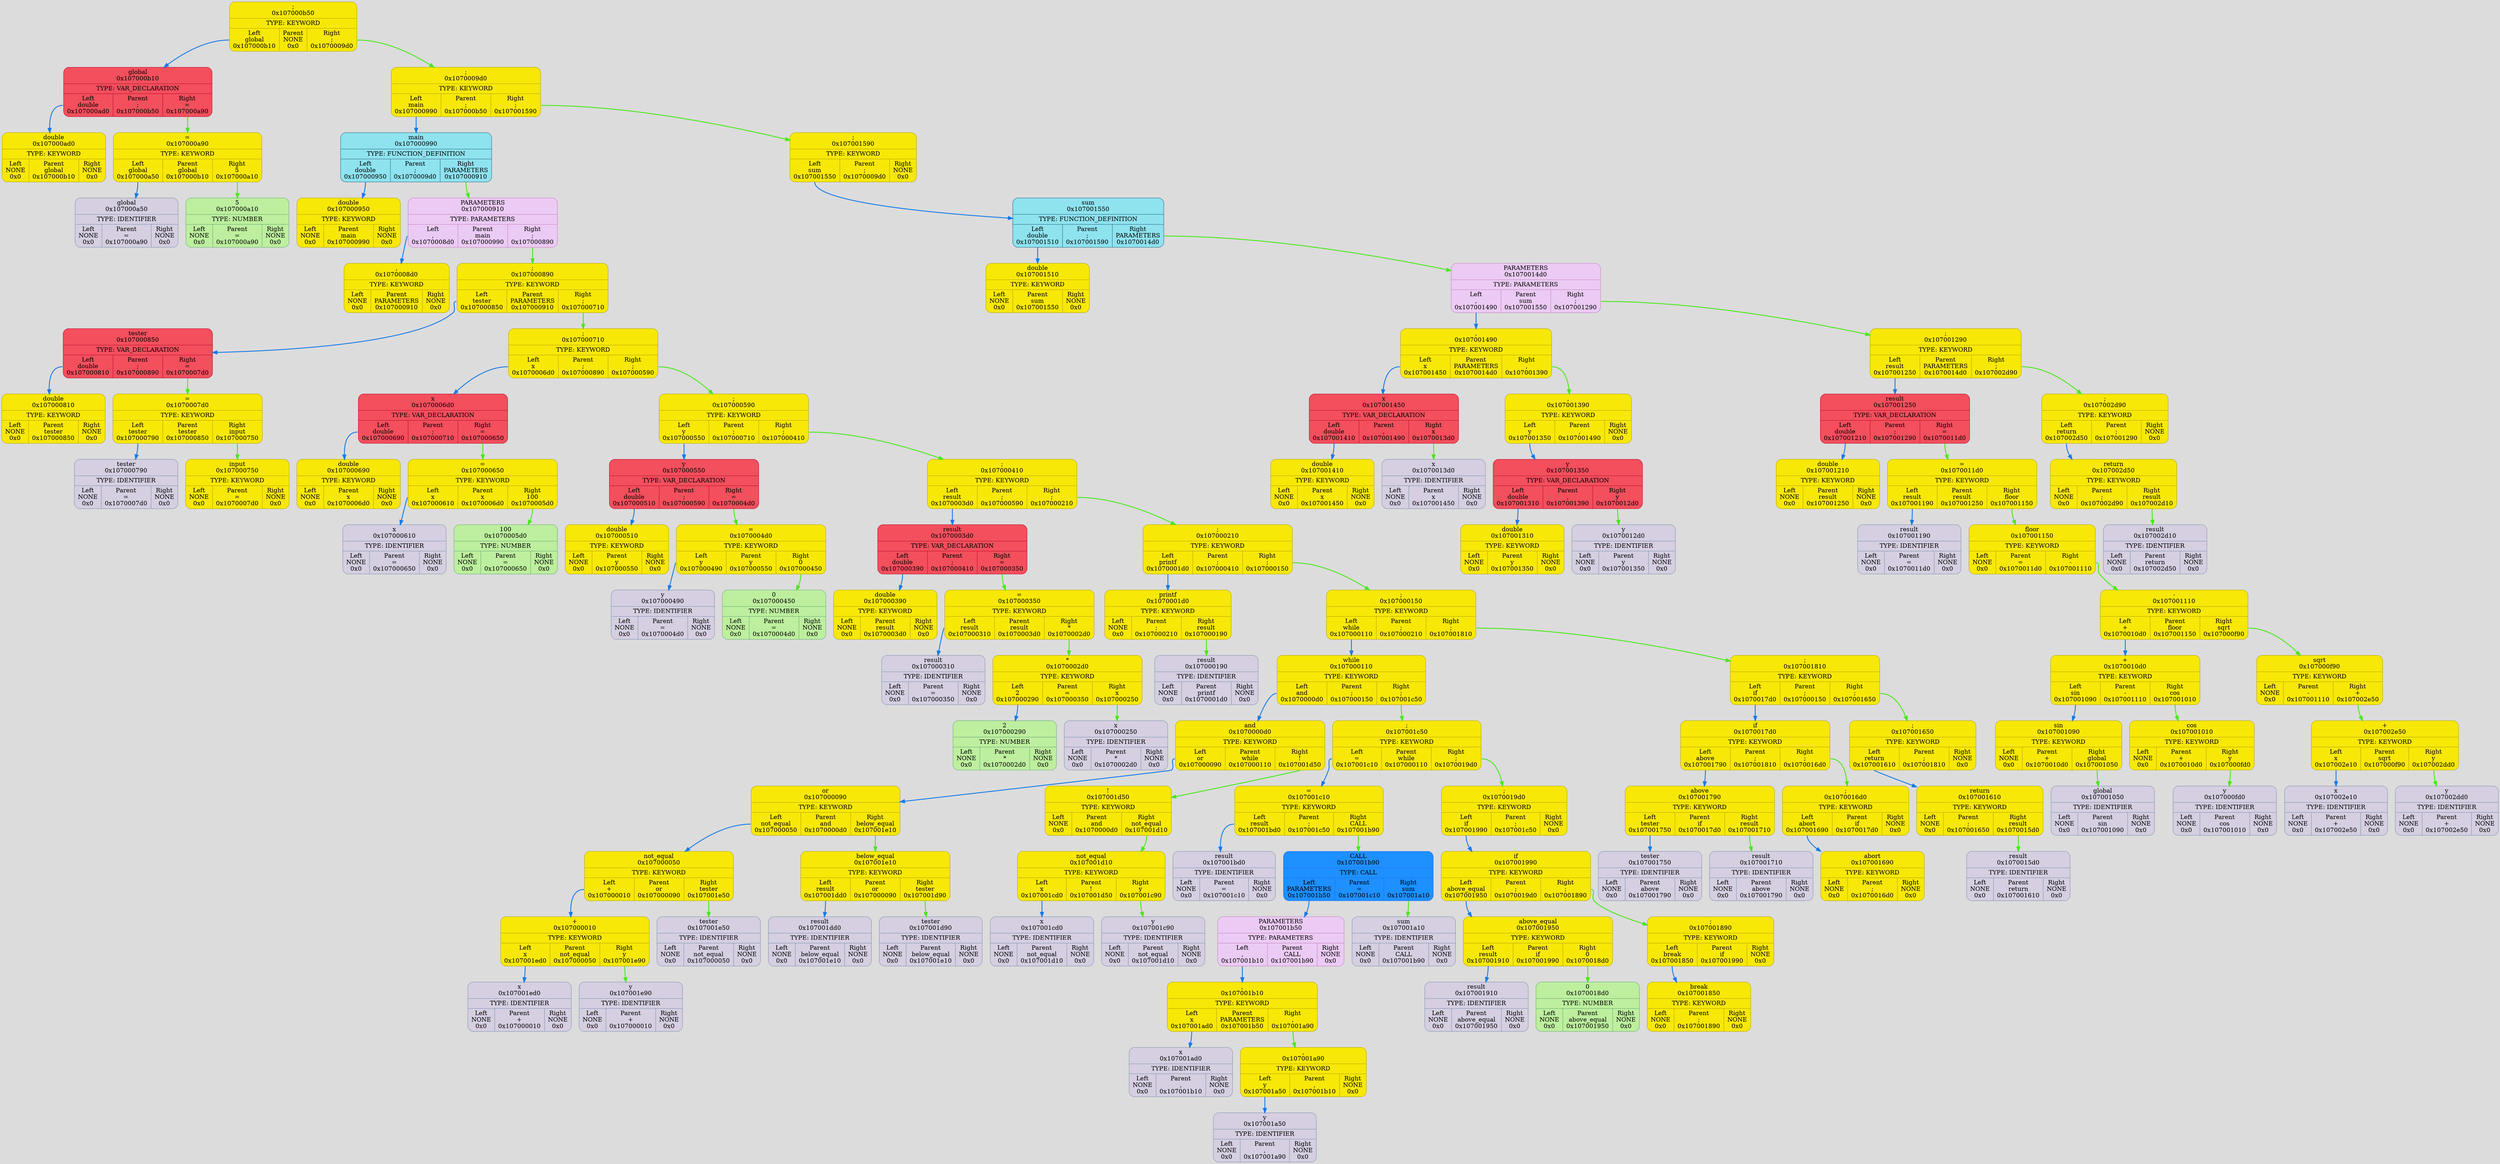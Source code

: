digraph {
	fontname = "UbuntuMono";
	bgcolor = "#DCDCDC";

	node0x107000b50 [ shape = Mrecord; style = filled; fillcolor = "#F8E807"; color = "#B6AA05"; fontcolor = "#000000"; label = " { ;\n0x107000b50 | TYPE: KEYWORD| { <left> Left\nglobal\n0x107000b10 | Parent\nNONE\n0x0 | <right> Right\n;\n0x1070009d0 } } "; ];
	node0x107000b50:<left> -> node0x107000b10 [ style = "bold"; color = "#187AE8"; label = ""; ];
	node0x107000b10 [ shape = Mrecord; style = filled; fillcolor = "#F34F5D"; color = "#BD132F"; fontcolor = "#000000"; label = " { global\n0x107000b10 | TYPE: VAR_DECLARATION| { <left> Left\ndouble\n0x107000ad0 | Parent\n;\n0x107000b50 | <right> Right\n=\n0x107000a90 } } "; ];
	node0x107000b10:<left> -> node0x107000ad0 [ style = "bold"; color = "#187AE8"; label = ""; ];
	node0x107000ad0 [ shape = Mrecord; style = filled; fillcolor = "#F8E807"; color = "#B6AA05"; fontcolor = "#000000"; label = " { double\n0x107000ad0 | TYPE: KEYWORD| { <left> Left\nNONE\n0x0 | Parent\nglobal\n0x107000b10 | <right> Right\nNONE\n0x0 } } "; ];
	node0x107000a90 [ shape = Mrecord; style = filled; fillcolor = "#F8E807"; color = "#B6AA05"; fontcolor = "#000000"; label = " { =\n0x107000a90 | TYPE: KEYWORD| { <left> Left\nglobal\n0x107000a50 | Parent\nglobal\n0x107000b10 | <right> Right\n5\n0x107000a10 } } "; ];
	node0x107000a90:<left> -> node0x107000a50 [ style = "bold"; color = "#187AE8"; label = ""; ];
	node0x107000a50 [ shape = Mrecord; style = filled; fillcolor = "#D5CFE1"; color = "#8797b2"; fontcolor = "#000000"; label = " { global\n0x107000a50 | TYPE: IDENTIFIER| { <left> Left\nNONE\n0x0 | Parent\n=\n0x107000a90 | <right> Right\nNONE\n0x0 } } "; ];
	node0x107000a10 [ shape = Mrecord; style = filled; fillcolor = "#BDEF9E"; color = "#74AF80"; fontcolor = "#000000"; label = " { 5\n0x107000a10 | TYPE: NUMBER| { <left> Left\nNONE\n0x0 | Parent\n=\n0x107000a90 | <right> Right\nNONE\n0x0 } } "; ];
	node0x107000a90:<right> -> node0x107000a10 [ style = "bold"; color = "#48E818"; label = ""; ];
	node0x107000b10:<right> -> node0x107000a90 [ style = "bold"; color = "#48E818"; label = ""; ];
	node0x1070009d0 [ shape = Mrecord; style = filled; fillcolor = "#F8E807"; color = "#B6AA05"; fontcolor = "#000000"; label = " { ;\n0x1070009d0 | TYPE: KEYWORD| { <left> Left\nmain\n0x107000990 | Parent\n;\n0x107000b50 | <right> Right\n;\n0x107001590 } } "; ];
	node0x1070009d0:<left> -> node0x107000990 [ style = "bold"; color = "#187AE8"; label = ""; ];
	node0x107000990 [ shape = Mrecord; style = filled; fillcolor = "#8EE3EF"; color = "#37718E"; fontcolor = "#000000"; label = " { main\n0x107000990 | TYPE: FUNCTION_DEFINITION| { <left> Left\ndouble\n0x107000950 | Parent\n;\n0x1070009d0 | <right> Right\nPARAMETERS\n0x107000910 } } "; ];
	node0x107000990:<left> -> node0x107000950 [ style = "bold"; color = "#187AE8"; label = ""; ];
	node0x107000950 [ shape = Mrecord; style = filled; fillcolor = "#F8E807"; color = "#B6AA05"; fontcolor = "#000000"; label = " { double\n0x107000950 | TYPE: KEYWORD| { <left> Left\nNONE\n0x0 | Parent\nmain\n0x107000990 | <right> Right\nNONE\n0x0 } } "; ];
	node0x107000910 [ shape = Mrecord; style = filled; fillcolor = "#EBCBF4"; color = "#C986C3"; fontcolor = "#000000"; label = " { PARAMETERS\n0x107000910 | TYPE: PARAMETERS| { <left> Left\n,\n0x1070008d0 | Parent\nmain\n0x107000990 | <right> Right\n;\n0x107000890 } } "; ];
	node0x107000910:<left> -> node0x1070008d0 [ style = "bold"; color = "#187AE8"; label = ""; ];
	node0x1070008d0 [ shape = Mrecord; style = filled; fillcolor = "#F8E807"; color = "#B6AA05"; fontcolor = "#000000"; label = " { ,\n0x1070008d0 | TYPE: KEYWORD| { <left> Left\nNONE\n0x0 | Parent\nPARAMETERS\n0x107000910 | <right> Right\nNONE\n0x0 } } "; ];
	node0x107000890 [ shape = Mrecord; style = filled; fillcolor = "#F8E807"; color = "#B6AA05"; fontcolor = "#000000"; label = " { ;\n0x107000890 | TYPE: KEYWORD| { <left> Left\ntester\n0x107000850 | Parent\nPARAMETERS\n0x107000910 | <right> Right\n;\n0x107000710 } } "; ];
	node0x107000890:<left> -> node0x107000850 [ style = "bold"; color = "#187AE8"; label = ""; ];
	node0x107000850 [ shape = Mrecord; style = filled; fillcolor = "#F34F5D"; color = "#BD132F"; fontcolor = "#000000"; label = " { tester\n0x107000850 | TYPE: VAR_DECLARATION| { <left> Left\ndouble\n0x107000810 | Parent\n;\n0x107000890 | <right> Right\n=\n0x1070007d0 } } "; ];
	node0x107000850:<left> -> node0x107000810 [ style = "bold"; color = "#187AE8"; label = ""; ];
	node0x107000810 [ shape = Mrecord; style = filled; fillcolor = "#F8E807"; color = "#B6AA05"; fontcolor = "#000000"; label = " { double\n0x107000810 | TYPE: KEYWORD| { <left> Left\nNONE\n0x0 | Parent\ntester\n0x107000850 | <right> Right\nNONE\n0x0 } } "; ];
	node0x1070007d0 [ shape = Mrecord; style = filled; fillcolor = "#F8E807"; color = "#B6AA05"; fontcolor = "#000000"; label = " { =\n0x1070007d0 | TYPE: KEYWORD| { <left> Left\ntester\n0x107000790 | Parent\ntester\n0x107000850 | <right> Right\ninput\n0x107000750 } } "; ];
	node0x1070007d0:<left> -> node0x107000790 [ style = "bold"; color = "#187AE8"; label = ""; ];
	node0x107000790 [ shape = Mrecord; style = filled; fillcolor = "#D5CFE1"; color = "#8797b2"; fontcolor = "#000000"; label = " { tester\n0x107000790 | TYPE: IDENTIFIER| { <left> Left\nNONE\n0x0 | Parent\n=\n0x1070007d0 | <right> Right\nNONE\n0x0 } } "; ];
	node0x107000750 [ shape = Mrecord; style = filled; fillcolor = "#F8E807"; color = "#B6AA05"; fontcolor = "#000000"; label = " { input\n0x107000750 | TYPE: KEYWORD| { <left> Left\nNONE\n0x0 | Parent\n=\n0x1070007d0 | <right> Right\nNONE\n0x0 } } "; ];
	node0x1070007d0:<right> -> node0x107000750 [ style = "bold"; color = "#48E818"; label = ""; ];
	node0x107000850:<right> -> node0x1070007d0 [ style = "bold"; color = "#48E818"; label = ""; ];
	node0x107000710 [ shape = Mrecord; style = filled; fillcolor = "#F8E807"; color = "#B6AA05"; fontcolor = "#000000"; label = " { ;\n0x107000710 | TYPE: KEYWORD| { <left> Left\nx\n0x1070006d0 | Parent\n;\n0x107000890 | <right> Right\n;\n0x107000590 } } "; ];
	node0x107000710:<left> -> node0x1070006d0 [ style = "bold"; color = "#187AE8"; label = ""; ];
	node0x1070006d0 [ shape = Mrecord; style = filled; fillcolor = "#F34F5D"; color = "#BD132F"; fontcolor = "#000000"; label = " { x\n0x1070006d0 | TYPE: VAR_DECLARATION| { <left> Left\ndouble\n0x107000690 | Parent\n;\n0x107000710 | <right> Right\n=\n0x107000650 } } "; ];
	node0x1070006d0:<left> -> node0x107000690 [ style = "bold"; color = "#187AE8"; label = ""; ];
	node0x107000690 [ shape = Mrecord; style = filled; fillcolor = "#F8E807"; color = "#B6AA05"; fontcolor = "#000000"; label = " { double\n0x107000690 | TYPE: KEYWORD| { <left> Left\nNONE\n0x0 | Parent\nx\n0x1070006d0 | <right> Right\nNONE\n0x0 } } "; ];
	node0x107000650 [ shape = Mrecord; style = filled; fillcolor = "#F8E807"; color = "#B6AA05"; fontcolor = "#000000"; label = " { =\n0x107000650 | TYPE: KEYWORD| { <left> Left\nx\n0x107000610 | Parent\nx\n0x1070006d0 | <right> Right\n100\n0x1070005d0 } } "; ];
	node0x107000650:<left> -> node0x107000610 [ style = "bold"; color = "#187AE8"; label = ""; ];
	node0x107000610 [ shape = Mrecord; style = filled; fillcolor = "#D5CFE1"; color = "#8797b2"; fontcolor = "#000000"; label = " { x\n0x107000610 | TYPE: IDENTIFIER| { <left> Left\nNONE\n0x0 | Parent\n=\n0x107000650 | <right> Right\nNONE\n0x0 } } "; ];
	node0x1070005d0 [ shape = Mrecord; style = filled; fillcolor = "#BDEF9E"; color = "#74AF80"; fontcolor = "#000000"; label = " { 100\n0x1070005d0 | TYPE: NUMBER| { <left> Left\nNONE\n0x0 | Parent\n=\n0x107000650 | <right> Right\nNONE\n0x0 } } "; ];
	node0x107000650:<right> -> node0x1070005d0 [ style = "bold"; color = "#48E818"; label = ""; ];
	node0x1070006d0:<right> -> node0x107000650 [ style = "bold"; color = "#48E818"; label = ""; ];
	node0x107000590 [ shape = Mrecord; style = filled; fillcolor = "#F8E807"; color = "#B6AA05"; fontcolor = "#000000"; label = " { ;\n0x107000590 | TYPE: KEYWORD| { <left> Left\ny\n0x107000550 | Parent\n;\n0x107000710 | <right> Right\n;\n0x107000410 } } "; ];
	node0x107000590:<left> -> node0x107000550 [ style = "bold"; color = "#187AE8"; label = ""; ];
	node0x107000550 [ shape = Mrecord; style = filled; fillcolor = "#F34F5D"; color = "#BD132F"; fontcolor = "#000000"; label = " { y\n0x107000550 | TYPE: VAR_DECLARATION| { <left> Left\ndouble\n0x107000510 | Parent\n;\n0x107000590 | <right> Right\n=\n0x1070004d0 } } "; ];
	node0x107000550:<left> -> node0x107000510 [ style = "bold"; color = "#187AE8"; label = ""; ];
	node0x107000510 [ shape = Mrecord; style = filled; fillcolor = "#F8E807"; color = "#B6AA05"; fontcolor = "#000000"; label = " { double\n0x107000510 | TYPE: KEYWORD| { <left> Left\nNONE\n0x0 | Parent\ny\n0x107000550 | <right> Right\nNONE\n0x0 } } "; ];
	node0x1070004d0 [ shape = Mrecord; style = filled; fillcolor = "#F8E807"; color = "#B6AA05"; fontcolor = "#000000"; label = " { =\n0x1070004d0 | TYPE: KEYWORD| { <left> Left\ny\n0x107000490 | Parent\ny\n0x107000550 | <right> Right\n0\n0x107000450 } } "; ];
	node0x1070004d0:<left> -> node0x107000490 [ style = "bold"; color = "#187AE8"; label = ""; ];
	node0x107000490 [ shape = Mrecord; style = filled; fillcolor = "#D5CFE1"; color = "#8797b2"; fontcolor = "#000000"; label = " { y\n0x107000490 | TYPE: IDENTIFIER| { <left> Left\nNONE\n0x0 | Parent\n=\n0x1070004d0 | <right> Right\nNONE\n0x0 } } "; ];
	node0x107000450 [ shape = Mrecord; style = filled; fillcolor = "#BDEF9E"; color = "#74AF80"; fontcolor = "#000000"; label = " { 0\n0x107000450 | TYPE: NUMBER| { <left> Left\nNONE\n0x0 | Parent\n=\n0x1070004d0 | <right> Right\nNONE\n0x0 } } "; ];
	node0x1070004d0:<right> -> node0x107000450 [ style = "bold"; color = "#48E818"; label = ""; ];
	node0x107000550:<right> -> node0x1070004d0 [ style = "bold"; color = "#48E818"; label = ""; ];
	node0x107000410 [ shape = Mrecord; style = filled; fillcolor = "#F8E807"; color = "#B6AA05"; fontcolor = "#000000"; label = " { ;\n0x107000410 | TYPE: KEYWORD| { <left> Left\nresult\n0x1070003d0 | Parent\n;\n0x107000590 | <right> Right\n;\n0x107000210 } } "; ];
	node0x107000410:<left> -> node0x1070003d0 [ style = "bold"; color = "#187AE8"; label = ""; ];
	node0x1070003d0 [ shape = Mrecord; style = filled; fillcolor = "#F34F5D"; color = "#BD132F"; fontcolor = "#000000"; label = " { result\n0x1070003d0 | TYPE: VAR_DECLARATION| { <left> Left\ndouble\n0x107000390 | Parent\n;\n0x107000410 | <right> Right\n=\n0x107000350 } } "; ];
	node0x1070003d0:<left> -> node0x107000390 [ style = "bold"; color = "#187AE8"; label = ""; ];
	node0x107000390 [ shape = Mrecord; style = filled; fillcolor = "#F8E807"; color = "#B6AA05"; fontcolor = "#000000"; label = " { double\n0x107000390 | TYPE: KEYWORD| { <left> Left\nNONE\n0x0 | Parent\nresult\n0x1070003d0 | <right> Right\nNONE\n0x0 } } "; ];
	node0x107000350 [ shape = Mrecord; style = filled; fillcolor = "#F8E807"; color = "#B6AA05"; fontcolor = "#000000"; label = " { =\n0x107000350 | TYPE: KEYWORD| { <left> Left\nresult\n0x107000310 | Parent\nresult\n0x1070003d0 | <right> Right\n*\n0x1070002d0 } } "; ];
	node0x107000350:<left> -> node0x107000310 [ style = "bold"; color = "#187AE8"; label = ""; ];
	node0x107000310 [ shape = Mrecord; style = filled; fillcolor = "#D5CFE1"; color = "#8797b2"; fontcolor = "#000000"; label = " { result\n0x107000310 | TYPE: IDENTIFIER| { <left> Left\nNONE\n0x0 | Parent\n=\n0x107000350 | <right> Right\nNONE\n0x0 } } "; ];
	node0x1070002d0 [ shape = Mrecord; style = filled; fillcolor = "#F8E807"; color = "#B6AA05"; fontcolor = "#000000"; label = " { *\n0x1070002d0 | TYPE: KEYWORD| { <left> Left\n2\n0x107000290 | Parent\n=\n0x107000350 | <right> Right\nx\n0x107000250 } } "; ];
	node0x1070002d0:<left> -> node0x107000290 [ style = "bold"; color = "#187AE8"; label = ""; ];
	node0x107000290 [ shape = Mrecord; style = filled; fillcolor = "#BDEF9E"; color = "#74AF80"; fontcolor = "#000000"; label = " { 2\n0x107000290 | TYPE: NUMBER| { <left> Left\nNONE\n0x0 | Parent\n*\n0x1070002d0 | <right> Right\nNONE\n0x0 } } "; ];
	node0x107000250 [ shape = Mrecord; style = filled; fillcolor = "#D5CFE1"; color = "#8797b2"; fontcolor = "#000000"; label = " { x\n0x107000250 | TYPE: IDENTIFIER| { <left> Left\nNONE\n0x0 | Parent\n*\n0x1070002d0 | <right> Right\nNONE\n0x0 } } "; ];
	node0x1070002d0:<right> -> node0x107000250 [ style = "bold"; color = "#48E818"; label = ""; ];
	node0x107000350:<right> -> node0x1070002d0 [ style = "bold"; color = "#48E818"; label = ""; ];
	node0x1070003d0:<right> -> node0x107000350 [ style = "bold"; color = "#48E818"; label = ""; ];
	node0x107000210 [ shape = Mrecord; style = filled; fillcolor = "#F8E807"; color = "#B6AA05"; fontcolor = "#000000"; label = " { ;\n0x107000210 | TYPE: KEYWORD| { <left> Left\nprintf\n0x1070001d0 | Parent\n;\n0x107000410 | <right> Right\n;\n0x107000150 } } "; ];
	node0x107000210:<left> -> node0x1070001d0 [ style = "bold"; color = "#187AE8"; label = ""; ];
	node0x1070001d0 [ shape = Mrecord; style = filled; fillcolor = "#F8E807"; color = "#B6AA05"; fontcolor = "#000000"; label = " { printf\n0x1070001d0 | TYPE: KEYWORD| { <left> Left\nNONE\n0x0 | Parent\n;\n0x107000210 | <right> Right\nresult\n0x107000190 } } "; ];
	node0x107000190 [ shape = Mrecord; style = filled; fillcolor = "#D5CFE1"; color = "#8797b2"; fontcolor = "#000000"; label = " { result\n0x107000190 | TYPE: IDENTIFIER| { <left> Left\nNONE\n0x0 | Parent\nprintf\n0x1070001d0 | <right> Right\nNONE\n0x0 } } "; ];
	node0x1070001d0:<right> -> node0x107000190 [ style = "bold"; color = "#48E818"; label = ""; ];
	node0x107000150 [ shape = Mrecord; style = filled; fillcolor = "#F8E807"; color = "#B6AA05"; fontcolor = "#000000"; label = " { ;\n0x107000150 | TYPE: KEYWORD| { <left> Left\nwhile\n0x107000110 | Parent\n;\n0x107000210 | <right> Right\n;\n0x107001810 } } "; ];
	node0x107000150:<left> -> node0x107000110 [ style = "bold"; color = "#187AE8"; label = ""; ];
	node0x107000110 [ shape = Mrecord; style = filled; fillcolor = "#F8E807"; color = "#B6AA05"; fontcolor = "#000000"; label = " { while\n0x107000110 | TYPE: KEYWORD| { <left> Left\nand\n0x1070000d0 | Parent\n;\n0x107000150 | <right> Right\n;\n0x107001c50 } } "; ];
	node0x107000110:<left> -> node0x1070000d0 [ style = "bold"; color = "#187AE8"; label = ""; ];
	node0x1070000d0 [ shape = Mrecord; style = filled; fillcolor = "#F8E807"; color = "#B6AA05"; fontcolor = "#000000"; label = " { and\n0x1070000d0 | TYPE: KEYWORD| { <left> Left\nor\n0x107000090 | Parent\nwhile\n0x107000110 | <right> Right\n!\n0x107001d50 } } "; ];
	node0x1070000d0:<left> -> node0x107000090 [ style = "bold"; color = "#187AE8"; label = ""; ];
	node0x107000090 [ shape = Mrecord; style = filled; fillcolor = "#F8E807"; color = "#B6AA05"; fontcolor = "#000000"; label = " { or\n0x107000090 | TYPE: KEYWORD| { <left> Left\nnot_equal\n0x107000050 | Parent\nand\n0x1070000d0 | <right> Right\nbelow_equal\n0x107001e10 } } "; ];
	node0x107000090:<left> -> node0x107000050 [ style = "bold"; color = "#187AE8"; label = ""; ];
	node0x107000050 [ shape = Mrecord; style = filled; fillcolor = "#F8E807"; color = "#B6AA05"; fontcolor = "#000000"; label = " { not_equal\n0x107000050 | TYPE: KEYWORD| { <left> Left\n+\n0x107000010 | Parent\nor\n0x107000090 | <right> Right\ntester\n0x107001e50 } } "; ];
	node0x107000050:<left> -> node0x107000010 [ style = "bold"; color = "#187AE8"; label = ""; ];
	node0x107000010 [ shape = Mrecord; style = filled; fillcolor = "#F8E807"; color = "#B6AA05"; fontcolor = "#000000"; label = " { +\n0x107000010 | TYPE: KEYWORD| { <left> Left\nx\n0x107001ed0 | Parent\nnot_equal\n0x107000050 | <right> Right\ny\n0x107001e90 } } "; ];
	node0x107000010:<left> -> node0x107001ed0 [ style = "bold"; color = "#187AE8"; label = ""; ];
	node0x107001ed0 [ shape = Mrecord; style = filled; fillcolor = "#D5CFE1"; color = "#8797b2"; fontcolor = "#000000"; label = " { x\n0x107001ed0 | TYPE: IDENTIFIER| { <left> Left\nNONE\n0x0 | Parent\n+\n0x107000010 | <right> Right\nNONE\n0x0 } } "; ];
	node0x107001e90 [ shape = Mrecord; style = filled; fillcolor = "#D5CFE1"; color = "#8797b2"; fontcolor = "#000000"; label = " { y\n0x107001e90 | TYPE: IDENTIFIER| { <left> Left\nNONE\n0x0 | Parent\n+\n0x107000010 | <right> Right\nNONE\n0x0 } } "; ];
	node0x107000010:<right> -> node0x107001e90 [ style = "bold"; color = "#48E818"; label = ""; ];
	node0x107001e50 [ shape = Mrecord; style = filled; fillcolor = "#D5CFE1"; color = "#8797b2"; fontcolor = "#000000"; label = " { tester\n0x107001e50 | TYPE: IDENTIFIER| { <left> Left\nNONE\n0x0 | Parent\nnot_equal\n0x107000050 | <right> Right\nNONE\n0x0 } } "; ];
	node0x107000050:<right> -> node0x107001e50 [ style = "bold"; color = "#48E818"; label = ""; ];
	node0x107001e10 [ shape = Mrecord; style = filled; fillcolor = "#F8E807"; color = "#B6AA05"; fontcolor = "#000000"; label = " { below_equal\n0x107001e10 | TYPE: KEYWORD| { <left> Left\nresult\n0x107001dd0 | Parent\nor\n0x107000090 | <right> Right\ntester\n0x107001d90 } } "; ];
	node0x107001e10:<left> -> node0x107001dd0 [ style = "bold"; color = "#187AE8"; label = ""; ];
	node0x107001dd0 [ shape = Mrecord; style = filled; fillcolor = "#D5CFE1"; color = "#8797b2"; fontcolor = "#000000"; label = " { result\n0x107001dd0 | TYPE: IDENTIFIER| { <left> Left\nNONE\n0x0 | Parent\nbelow_equal\n0x107001e10 | <right> Right\nNONE\n0x0 } } "; ];
	node0x107001d90 [ shape = Mrecord; style = filled; fillcolor = "#D5CFE1"; color = "#8797b2"; fontcolor = "#000000"; label = " { tester\n0x107001d90 | TYPE: IDENTIFIER| { <left> Left\nNONE\n0x0 | Parent\nbelow_equal\n0x107001e10 | <right> Right\nNONE\n0x0 } } "; ];
	node0x107001e10:<right> -> node0x107001d90 [ style = "bold"; color = "#48E818"; label = ""; ];
	node0x107000090:<right> -> node0x107001e10 [ style = "bold"; color = "#48E818"; label = ""; ];
	node0x107001d50 [ shape = Mrecord; style = filled; fillcolor = "#F8E807"; color = "#B6AA05"; fontcolor = "#000000"; label = " { !\n0x107001d50 | TYPE: KEYWORD| { <left> Left\nNONE\n0x0 | Parent\nand\n0x1070000d0 | <right> Right\nnot_equal\n0x107001d10 } } "; ];
	node0x107001d10 [ shape = Mrecord; style = filled; fillcolor = "#F8E807"; color = "#B6AA05"; fontcolor = "#000000"; label = " { not_equal\n0x107001d10 | TYPE: KEYWORD| { <left> Left\nx\n0x107001cd0 | Parent\n!\n0x107001d50 | <right> Right\ny\n0x107001c90 } } "; ];
	node0x107001d10:<left> -> node0x107001cd0 [ style = "bold"; color = "#187AE8"; label = ""; ];
	node0x107001cd0 [ shape = Mrecord; style = filled; fillcolor = "#D5CFE1"; color = "#8797b2"; fontcolor = "#000000"; label = " { x\n0x107001cd0 | TYPE: IDENTIFIER| { <left> Left\nNONE\n0x0 | Parent\nnot_equal\n0x107001d10 | <right> Right\nNONE\n0x0 } } "; ];
	node0x107001c90 [ shape = Mrecord; style = filled; fillcolor = "#D5CFE1"; color = "#8797b2"; fontcolor = "#000000"; label = " { y\n0x107001c90 | TYPE: IDENTIFIER| { <left> Left\nNONE\n0x0 | Parent\nnot_equal\n0x107001d10 | <right> Right\nNONE\n0x0 } } "; ];
	node0x107001d10:<right> -> node0x107001c90 [ style = "bold"; color = "#48E818"; label = ""; ];
	node0x107001d50:<right> -> node0x107001d10 [ style = "bold"; color = "#48E818"; label = ""; ];
	node0x1070000d0:<right> -> node0x107001d50 [ style = "bold"; color = "#48E818"; label = ""; ];
	node0x107001c50 [ shape = Mrecord; style = filled; fillcolor = "#F8E807"; color = "#B6AA05"; fontcolor = "#000000"; label = " { ;\n0x107001c50 | TYPE: KEYWORD| { <left> Left\n=\n0x107001c10 | Parent\nwhile\n0x107000110 | <right> Right\n;\n0x1070019d0 } } "; ];
	node0x107001c50:<left> -> node0x107001c10 [ style = "bold"; color = "#187AE8"; label = ""; ];
	node0x107001c10 [ shape = Mrecord; style = filled; fillcolor = "#F8E807"; color = "#B6AA05"; fontcolor = "#000000"; label = " { =\n0x107001c10 | TYPE: KEYWORD| { <left> Left\nresult\n0x107001bd0 | Parent\n;\n0x107001c50 | <right> Right\nCALL\n0x107001b90 } } "; ];
	node0x107001c10:<left> -> node0x107001bd0 [ style = "bold"; color = "#187AE8"; label = ""; ];
	node0x107001bd0 [ shape = Mrecord; style = filled; fillcolor = "#D5CFE1"; color = "#8797b2"; fontcolor = "#000000"; label = " { result\n0x107001bd0 | TYPE: IDENTIFIER| { <left> Left\nNONE\n0x0 | Parent\n=\n0x107001c10 | <right> Right\nNONE\n0x0 } } "; ];
	node0x107001b90 [ shape = Mrecord; style = filled; fillcolor = "#1E90FF"; color = "#1F75FE"; fontcolor = "#000000"; label = " { CALL\n0x107001b90 | TYPE: CALL| { <left> Left\nPARAMETERS\n0x107001b50 | Parent\n=\n0x107001c10 | <right> Right\nsum\n0x107001a10 } } "; ];
	node0x107001b90:<left> -> node0x107001b50 [ style = "bold"; color = "#187AE8"; label = ""; ];
	node0x107001b50 [ shape = Mrecord; style = filled; fillcolor = "#EBCBF4"; color = "#C986C3"; fontcolor = "#000000"; label = " { PARAMETERS\n0x107001b50 | TYPE: PARAMETERS| { <left> Left\n,\n0x107001b10 | Parent\nCALL\n0x107001b90 | <right> Right\nNONE\n0x0 } } "; ];
	node0x107001b50:<left> -> node0x107001b10 [ style = "bold"; color = "#187AE8"; label = ""; ];
	node0x107001b10 [ shape = Mrecord; style = filled; fillcolor = "#F8E807"; color = "#B6AA05"; fontcolor = "#000000"; label = " { ,\n0x107001b10 | TYPE: KEYWORD| { <left> Left\nx\n0x107001ad0 | Parent\nPARAMETERS\n0x107001b50 | <right> Right\n,\n0x107001a90 } } "; ];
	node0x107001b10:<left> -> node0x107001ad0 [ style = "bold"; color = "#187AE8"; label = ""; ];
	node0x107001ad0 [ shape = Mrecord; style = filled; fillcolor = "#D5CFE1"; color = "#8797b2"; fontcolor = "#000000"; label = " { x\n0x107001ad0 | TYPE: IDENTIFIER| { <left> Left\nNONE\n0x0 | Parent\n,\n0x107001b10 | <right> Right\nNONE\n0x0 } } "; ];
	node0x107001a90 [ shape = Mrecord; style = filled; fillcolor = "#F8E807"; color = "#B6AA05"; fontcolor = "#000000"; label = " { ,\n0x107001a90 | TYPE: KEYWORD| { <left> Left\ny\n0x107001a50 | Parent\n,\n0x107001b10 | <right> Right\nNONE\n0x0 } } "; ];
	node0x107001a90:<left> -> node0x107001a50 [ style = "bold"; color = "#187AE8"; label = ""; ];
	node0x107001a50 [ shape = Mrecord; style = filled; fillcolor = "#D5CFE1"; color = "#8797b2"; fontcolor = "#000000"; label = " { y\n0x107001a50 | TYPE: IDENTIFIER| { <left> Left\nNONE\n0x0 | Parent\n,\n0x107001a90 | <right> Right\nNONE\n0x0 } } "; ];
	node0x107001b10:<right> -> node0x107001a90 [ style = "bold"; color = "#48E818"; label = ""; ];
	node0x107001a10 [ shape = Mrecord; style = filled; fillcolor = "#D5CFE1"; color = "#8797b2"; fontcolor = "#000000"; label = " { sum\n0x107001a10 | TYPE: IDENTIFIER| { <left> Left\nNONE\n0x0 | Parent\nCALL\n0x107001b90 | <right> Right\nNONE\n0x0 } } "; ];
	node0x107001b90:<right> -> node0x107001a10 [ style = "bold"; color = "#48E818"; label = ""; ];
	node0x107001c10:<right> -> node0x107001b90 [ style = "bold"; color = "#48E818"; label = ""; ];
	node0x1070019d0 [ shape = Mrecord; style = filled; fillcolor = "#F8E807"; color = "#B6AA05"; fontcolor = "#000000"; label = " { ;\n0x1070019d0 | TYPE: KEYWORD| { <left> Left\nif\n0x107001990 | Parent\n;\n0x107001c50 | <right> Right\nNONE\n0x0 } } "; ];
	node0x1070019d0:<left> -> node0x107001990 [ style = "bold"; color = "#187AE8"; label = ""; ];
	node0x107001990 [ shape = Mrecord; style = filled; fillcolor = "#F8E807"; color = "#B6AA05"; fontcolor = "#000000"; label = " { if\n0x107001990 | TYPE: KEYWORD| { <left> Left\nabove_equal\n0x107001950 | Parent\n;\n0x1070019d0 | <right> Right\n;\n0x107001890 } } "; ];
	node0x107001990:<left> -> node0x107001950 [ style = "bold"; color = "#187AE8"; label = ""; ];
	node0x107001950 [ shape = Mrecord; style = filled; fillcolor = "#F8E807"; color = "#B6AA05"; fontcolor = "#000000"; label = " { above_equal\n0x107001950 | TYPE: KEYWORD| { <left> Left\nresult\n0x107001910 | Parent\nif\n0x107001990 | <right> Right\n0\n0x1070018d0 } } "; ];
	node0x107001950:<left> -> node0x107001910 [ style = "bold"; color = "#187AE8"; label = ""; ];
	node0x107001910 [ shape = Mrecord; style = filled; fillcolor = "#D5CFE1"; color = "#8797b2"; fontcolor = "#000000"; label = " { result\n0x107001910 | TYPE: IDENTIFIER| { <left> Left\nNONE\n0x0 | Parent\nabove_equal\n0x107001950 | <right> Right\nNONE\n0x0 } } "; ];
	node0x1070018d0 [ shape = Mrecord; style = filled; fillcolor = "#BDEF9E"; color = "#74AF80"; fontcolor = "#000000"; label = " { 0\n0x1070018d0 | TYPE: NUMBER| { <left> Left\nNONE\n0x0 | Parent\nabove_equal\n0x107001950 | <right> Right\nNONE\n0x0 } } "; ];
	node0x107001950:<right> -> node0x1070018d0 [ style = "bold"; color = "#48E818"; label = ""; ];
	node0x107001890 [ shape = Mrecord; style = filled; fillcolor = "#F8E807"; color = "#B6AA05"; fontcolor = "#000000"; label = " { ;\n0x107001890 | TYPE: KEYWORD| { <left> Left\nbreak\n0x107001850 | Parent\nif\n0x107001990 | <right> Right\nNONE\n0x0 } } "; ];
	node0x107001890:<left> -> node0x107001850 [ style = "bold"; color = "#187AE8"; label = ""; ];
	node0x107001850 [ shape = Mrecord; style = filled; fillcolor = "#F8E807"; color = "#B6AA05"; fontcolor = "#000000"; label = " { break\n0x107001850 | TYPE: KEYWORD| { <left> Left\nNONE\n0x0 | Parent\n;\n0x107001890 | <right> Right\nNONE\n0x0 } } "; ];
	node0x107001990:<right> -> node0x107001890 [ style = "bold"; color = "#48E818"; label = ""; ];
	node0x107001c50:<right> -> node0x1070019d0 [ style = "bold"; color = "#48E818"; label = ""; ];
	node0x107000110:<right> -> node0x107001c50 [ style = "bold"; color = "#48E818"; label = ""; ];
	node0x107001810 [ shape = Mrecord; style = filled; fillcolor = "#F8E807"; color = "#B6AA05"; fontcolor = "#000000"; label = " { ;\n0x107001810 | TYPE: KEYWORD| { <left> Left\nif\n0x1070017d0 | Parent\n;\n0x107000150 | <right> Right\n;\n0x107001650 } } "; ];
	node0x107001810:<left> -> node0x1070017d0 [ style = "bold"; color = "#187AE8"; label = ""; ];
	node0x1070017d0 [ shape = Mrecord; style = filled; fillcolor = "#F8E807"; color = "#B6AA05"; fontcolor = "#000000"; label = " { if\n0x1070017d0 | TYPE: KEYWORD| { <left> Left\nabove\n0x107001790 | Parent\n;\n0x107001810 | <right> Right\n;\n0x1070016d0 } } "; ];
	node0x1070017d0:<left> -> node0x107001790 [ style = "bold"; color = "#187AE8"; label = ""; ];
	node0x107001790 [ shape = Mrecord; style = filled; fillcolor = "#F8E807"; color = "#B6AA05"; fontcolor = "#000000"; label = " { above\n0x107001790 | TYPE: KEYWORD| { <left> Left\ntester\n0x107001750 | Parent\nif\n0x1070017d0 | <right> Right\nresult\n0x107001710 } } "; ];
	node0x107001790:<left> -> node0x107001750 [ style = "bold"; color = "#187AE8"; label = ""; ];
	node0x107001750 [ shape = Mrecord; style = filled; fillcolor = "#D5CFE1"; color = "#8797b2"; fontcolor = "#000000"; label = " { tester\n0x107001750 | TYPE: IDENTIFIER| { <left> Left\nNONE\n0x0 | Parent\nabove\n0x107001790 | <right> Right\nNONE\n0x0 } } "; ];
	node0x107001710 [ shape = Mrecord; style = filled; fillcolor = "#D5CFE1"; color = "#8797b2"; fontcolor = "#000000"; label = " { result\n0x107001710 | TYPE: IDENTIFIER| { <left> Left\nNONE\n0x0 | Parent\nabove\n0x107001790 | <right> Right\nNONE\n0x0 } } "; ];
	node0x107001790:<right> -> node0x107001710 [ style = "bold"; color = "#48E818"; label = ""; ];
	node0x1070016d0 [ shape = Mrecord; style = filled; fillcolor = "#F8E807"; color = "#B6AA05"; fontcolor = "#000000"; label = " { ;\n0x1070016d0 | TYPE: KEYWORD| { <left> Left\nabort\n0x107001690 | Parent\nif\n0x1070017d0 | <right> Right\nNONE\n0x0 } } "; ];
	node0x1070016d0:<left> -> node0x107001690 [ style = "bold"; color = "#187AE8"; label = ""; ];
	node0x107001690 [ shape = Mrecord; style = filled; fillcolor = "#F8E807"; color = "#B6AA05"; fontcolor = "#000000"; label = " { abort\n0x107001690 | TYPE: KEYWORD| { <left> Left\nNONE\n0x0 | Parent\n;\n0x1070016d0 | <right> Right\nNONE\n0x0 } } "; ];
	node0x1070017d0:<right> -> node0x1070016d0 [ style = "bold"; color = "#48E818"; label = ""; ];
	node0x107001650 [ shape = Mrecord; style = filled; fillcolor = "#F8E807"; color = "#B6AA05"; fontcolor = "#000000"; label = " { ;\n0x107001650 | TYPE: KEYWORD| { <left> Left\nreturn\n0x107001610 | Parent\n;\n0x107001810 | <right> Right\nNONE\n0x0 } } "; ];
	node0x107001650:<left> -> node0x107001610 [ style = "bold"; color = "#187AE8"; label = ""; ];
	node0x107001610 [ shape = Mrecord; style = filled; fillcolor = "#F8E807"; color = "#B6AA05"; fontcolor = "#000000"; label = " { return\n0x107001610 | TYPE: KEYWORD| { <left> Left\nNONE\n0x0 | Parent\n;\n0x107001650 | <right> Right\nresult\n0x1070015d0 } } "; ];
	node0x1070015d0 [ shape = Mrecord; style = filled; fillcolor = "#D5CFE1"; color = "#8797b2"; fontcolor = "#000000"; label = " { result\n0x1070015d0 | TYPE: IDENTIFIER| { <left> Left\nNONE\n0x0 | Parent\nreturn\n0x107001610 | <right> Right\nNONE\n0x0 } } "; ];
	node0x107001610:<right> -> node0x1070015d0 [ style = "bold"; color = "#48E818"; label = ""; ];
	node0x107001810:<right> -> node0x107001650 [ style = "bold"; color = "#48E818"; label = ""; ];
	node0x107000150:<right> -> node0x107001810 [ style = "bold"; color = "#48E818"; label = ""; ];
	node0x107000210:<right> -> node0x107000150 [ style = "bold"; color = "#48E818"; label = ""; ];
	node0x107000410:<right> -> node0x107000210 [ style = "bold"; color = "#48E818"; label = ""; ];
	node0x107000590:<right> -> node0x107000410 [ style = "bold"; color = "#48E818"; label = ""; ];
	node0x107000710:<right> -> node0x107000590 [ style = "bold"; color = "#48E818"; label = ""; ];
	node0x107000890:<right> -> node0x107000710 [ style = "bold"; color = "#48E818"; label = ""; ];
	node0x107000910:<right> -> node0x107000890 [ style = "bold"; color = "#48E818"; label = ""; ];
	node0x107000990:<right> -> node0x107000910 [ style = "bold"; color = "#48E818"; label = ""; ];
	node0x107001590 [ shape = Mrecord; style = filled; fillcolor = "#F8E807"; color = "#B6AA05"; fontcolor = "#000000"; label = " { ;\n0x107001590 | TYPE: KEYWORD| { <left> Left\nsum\n0x107001550 | Parent\n;\n0x1070009d0 | <right> Right\nNONE\n0x0 } } "; ];
	node0x107001590:<left> -> node0x107001550 [ style = "bold"; color = "#187AE8"; label = ""; ];
	node0x107001550 [ shape = Mrecord; style = filled; fillcolor = "#8EE3EF"; color = "#37718E"; fontcolor = "#000000"; label = " { sum\n0x107001550 | TYPE: FUNCTION_DEFINITION| { <left> Left\ndouble\n0x107001510 | Parent\n;\n0x107001590 | <right> Right\nPARAMETERS\n0x1070014d0 } } "; ];
	node0x107001550:<left> -> node0x107001510 [ style = "bold"; color = "#187AE8"; label = ""; ];
	node0x107001510 [ shape = Mrecord; style = filled; fillcolor = "#F8E807"; color = "#B6AA05"; fontcolor = "#000000"; label = " { double\n0x107001510 | TYPE: KEYWORD| { <left> Left\nNONE\n0x0 | Parent\nsum\n0x107001550 | <right> Right\nNONE\n0x0 } } "; ];
	node0x1070014d0 [ shape = Mrecord; style = filled; fillcolor = "#EBCBF4"; color = "#C986C3"; fontcolor = "#000000"; label = " { PARAMETERS\n0x1070014d0 | TYPE: PARAMETERS| { <left> Left\n,\n0x107001490 | Parent\nsum\n0x107001550 | <right> Right\n;\n0x107001290 } } "; ];
	node0x1070014d0:<left> -> node0x107001490 [ style = "bold"; color = "#187AE8"; label = ""; ];
	node0x107001490 [ shape = Mrecord; style = filled; fillcolor = "#F8E807"; color = "#B6AA05"; fontcolor = "#000000"; label = " { ,\n0x107001490 | TYPE: KEYWORD| { <left> Left\nx\n0x107001450 | Parent\nPARAMETERS\n0x1070014d0 | <right> Right\n,\n0x107001390 } } "; ];
	node0x107001490:<left> -> node0x107001450 [ style = "bold"; color = "#187AE8"; label = ""; ];
	node0x107001450 [ shape = Mrecord; style = filled; fillcolor = "#F34F5D"; color = "#BD132F"; fontcolor = "#000000"; label = " { x\n0x107001450 | TYPE: VAR_DECLARATION| { <left> Left\ndouble\n0x107001410 | Parent\n,\n0x107001490 | <right> Right\nx\n0x1070013d0 } } "; ];
	node0x107001450:<left> -> node0x107001410 [ style = "bold"; color = "#187AE8"; label = ""; ];
	node0x107001410 [ shape = Mrecord; style = filled; fillcolor = "#F8E807"; color = "#B6AA05"; fontcolor = "#000000"; label = " { double\n0x107001410 | TYPE: KEYWORD| { <left> Left\nNONE\n0x0 | Parent\nx\n0x107001450 | <right> Right\nNONE\n0x0 } } "; ];
	node0x1070013d0 [ shape = Mrecord; style = filled; fillcolor = "#D5CFE1"; color = "#8797b2"; fontcolor = "#000000"; label = " { x\n0x1070013d0 | TYPE: IDENTIFIER| { <left> Left\nNONE\n0x0 | Parent\nx\n0x107001450 | <right> Right\nNONE\n0x0 } } "; ];
	node0x107001450:<right> -> node0x1070013d0 [ style = "bold"; color = "#48E818"; label = ""; ];
	node0x107001390 [ shape = Mrecord; style = filled; fillcolor = "#F8E807"; color = "#B6AA05"; fontcolor = "#000000"; label = " { ,\n0x107001390 | TYPE: KEYWORD| { <left> Left\ny\n0x107001350 | Parent\n,\n0x107001490 | <right> Right\nNONE\n0x0 } } "; ];
	node0x107001390:<left> -> node0x107001350 [ style = "bold"; color = "#187AE8"; label = ""; ];
	node0x107001350 [ shape = Mrecord; style = filled; fillcolor = "#F34F5D"; color = "#BD132F"; fontcolor = "#000000"; label = " { y\n0x107001350 | TYPE: VAR_DECLARATION| { <left> Left\ndouble\n0x107001310 | Parent\n,\n0x107001390 | <right> Right\ny\n0x1070012d0 } } "; ];
	node0x107001350:<left> -> node0x107001310 [ style = "bold"; color = "#187AE8"; label = ""; ];
	node0x107001310 [ shape = Mrecord; style = filled; fillcolor = "#F8E807"; color = "#B6AA05"; fontcolor = "#000000"; label = " { double\n0x107001310 | TYPE: KEYWORD| { <left> Left\nNONE\n0x0 | Parent\ny\n0x107001350 | <right> Right\nNONE\n0x0 } } "; ];
	node0x1070012d0 [ shape = Mrecord; style = filled; fillcolor = "#D5CFE1"; color = "#8797b2"; fontcolor = "#000000"; label = " { y\n0x1070012d0 | TYPE: IDENTIFIER| { <left> Left\nNONE\n0x0 | Parent\ny\n0x107001350 | <right> Right\nNONE\n0x0 } } "; ];
	node0x107001350:<right> -> node0x1070012d0 [ style = "bold"; color = "#48E818"; label = ""; ];
	node0x107001490:<right> -> node0x107001390 [ style = "bold"; color = "#48E818"; label = ""; ];
	node0x107001290 [ shape = Mrecord; style = filled; fillcolor = "#F8E807"; color = "#B6AA05"; fontcolor = "#000000"; label = " { ;\n0x107001290 | TYPE: KEYWORD| { <left> Left\nresult\n0x107001250 | Parent\nPARAMETERS\n0x1070014d0 | <right> Right\n;\n0x107002d90 } } "; ];
	node0x107001290:<left> -> node0x107001250 [ style = "bold"; color = "#187AE8"; label = ""; ];
	node0x107001250 [ shape = Mrecord; style = filled; fillcolor = "#F34F5D"; color = "#BD132F"; fontcolor = "#000000"; label = " { result\n0x107001250 | TYPE: VAR_DECLARATION| { <left> Left\ndouble\n0x107001210 | Parent\n;\n0x107001290 | <right> Right\n=\n0x1070011d0 } } "; ];
	node0x107001250:<left> -> node0x107001210 [ style = "bold"; color = "#187AE8"; label = ""; ];
	node0x107001210 [ shape = Mrecord; style = filled; fillcolor = "#F8E807"; color = "#B6AA05"; fontcolor = "#000000"; label = " { double\n0x107001210 | TYPE: KEYWORD| { <left> Left\nNONE\n0x0 | Parent\nresult\n0x107001250 | <right> Right\nNONE\n0x0 } } "; ];
	node0x1070011d0 [ shape = Mrecord; style = filled; fillcolor = "#F8E807"; color = "#B6AA05"; fontcolor = "#000000"; label = " { =\n0x1070011d0 | TYPE: KEYWORD| { <left> Left\nresult\n0x107001190 | Parent\nresult\n0x107001250 | <right> Right\nfloor\n0x107001150 } } "; ];
	node0x1070011d0:<left> -> node0x107001190 [ style = "bold"; color = "#187AE8"; label = ""; ];
	node0x107001190 [ shape = Mrecord; style = filled; fillcolor = "#D5CFE1"; color = "#8797b2"; fontcolor = "#000000"; label = " { result\n0x107001190 | TYPE: IDENTIFIER| { <left> Left\nNONE\n0x0 | Parent\n=\n0x1070011d0 | <right> Right\nNONE\n0x0 } } "; ];
	node0x107001150 [ shape = Mrecord; style = filled; fillcolor = "#F8E807"; color = "#B6AA05"; fontcolor = "#000000"; label = " { floor\n0x107001150 | TYPE: KEYWORD| { <left> Left\nNONE\n0x0 | Parent\n=\n0x1070011d0 | <right> Right\n-\n0x107001110 } } "; ];
	node0x107001110 [ shape = Mrecord; style = filled; fillcolor = "#F8E807"; color = "#B6AA05"; fontcolor = "#000000"; label = " { -\n0x107001110 | TYPE: KEYWORD| { <left> Left\n+\n0x1070010d0 | Parent\nfloor\n0x107001150 | <right> Right\nsqrt\n0x107000f90 } } "; ];
	node0x107001110:<left> -> node0x1070010d0 [ style = "bold"; color = "#187AE8"; label = ""; ];
	node0x1070010d0 [ shape = Mrecord; style = filled; fillcolor = "#F8E807"; color = "#B6AA05"; fontcolor = "#000000"; label = " { +\n0x1070010d0 | TYPE: KEYWORD| { <left> Left\nsin\n0x107001090 | Parent\n-\n0x107001110 | <right> Right\ncos\n0x107001010 } } "; ];
	node0x1070010d0:<left> -> node0x107001090 [ style = "bold"; color = "#187AE8"; label = ""; ];
	node0x107001090 [ shape = Mrecord; style = filled; fillcolor = "#F8E807"; color = "#B6AA05"; fontcolor = "#000000"; label = " { sin\n0x107001090 | TYPE: KEYWORD| { <left> Left\nNONE\n0x0 | Parent\n+\n0x1070010d0 | <right> Right\nglobal\n0x107001050 } } "; ];
	node0x107001050 [ shape = Mrecord; style = filled; fillcolor = "#D5CFE1"; color = "#8797b2"; fontcolor = "#000000"; label = " { global\n0x107001050 | TYPE: IDENTIFIER| { <left> Left\nNONE\n0x0 | Parent\nsin\n0x107001090 | <right> Right\nNONE\n0x0 } } "; ];
	node0x107001090:<right> -> node0x107001050 [ style = "bold"; color = "#48E818"; label = ""; ];
	node0x107001010 [ shape = Mrecord; style = filled; fillcolor = "#F8E807"; color = "#B6AA05"; fontcolor = "#000000"; label = " { cos\n0x107001010 | TYPE: KEYWORD| { <left> Left\nNONE\n0x0 | Parent\n+\n0x1070010d0 | <right> Right\ny\n0x107000fd0 } } "; ];
	node0x107000fd0 [ shape = Mrecord; style = filled; fillcolor = "#D5CFE1"; color = "#8797b2"; fontcolor = "#000000"; label = " { y\n0x107000fd0 | TYPE: IDENTIFIER| { <left> Left\nNONE\n0x0 | Parent\ncos\n0x107001010 | <right> Right\nNONE\n0x0 } } "; ];
	node0x107001010:<right> -> node0x107000fd0 [ style = "bold"; color = "#48E818"; label = ""; ];
	node0x1070010d0:<right> -> node0x107001010 [ style = "bold"; color = "#48E818"; label = ""; ];
	node0x107000f90 [ shape = Mrecord; style = filled; fillcolor = "#F8E807"; color = "#B6AA05"; fontcolor = "#000000"; label = " { sqrt\n0x107000f90 | TYPE: KEYWORD| { <left> Left\nNONE\n0x0 | Parent\n-\n0x107001110 | <right> Right\n+\n0x107002e50 } } "; ];
	node0x107002e50 [ shape = Mrecord; style = filled; fillcolor = "#F8E807"; color = "#B6AA05"; fontcolor = "#000000"; label = " { +\n0x107002e50 | TYPE: KEYWORD| { <left> Left\nx\n0x107002e10 | Parent\nsqrt\n0x107000f90 | <right> Right\ny\n0x107002dd0 } } "; ];
	node0x107002e50:<left> -> node0x107002e10 [ style = "bold"; color = "#187AE8"; label = ""; ];
	node0x107002e10 [ shape = Mrecord; style = filled; fillcolor = "#D5CFE1"; color = "#8797b2"; fontcolor = "#000000"; label = " { x\n0x107002e10 | TYPE: IDENTIFIER| { <left> Left\nNONE\n0x0 | Parent\n+\n0x107002e50 | <right> Right\nNONE\n0x0 } } "; ];
	node0x107002dd0 [ shape = Mrecord; style = filled; fillcolor = "#D5CFE1"; color = "#8797b2"; fontcolor = "#000000"; label = " { y\n0x107002dd0 | TYPE: IDENTIFIER| { <left> Left\nNONE\n0x0 | Parent\n+\n0x107002e50 | <right> Right\nNONE\n0x0 } } "; ];
	node0x107002e50:<right> -> node0x107002dd0 [ style = "bold"; color = "#48E818"; label = ""; ];
	node0x107000f90:<right> -> node0x107002e50 [ style = "bold"; color = "#48E818"; label = ""; ];
	node0x107001110:<right> -> node0x107000f90 [ style = "bold"; color = "#48E818"; label = ""; ];
	node0x107001150:<right> -> node0x107001110 [ style = "bold"; color = "#48E818"; label = ""; ];
	node0x1070011d0:<right> -> node0x107001150 [ style = "bold"; color = "#48E818"; label = ""; ];
	node0x107001250:<right> -> node0x1070011d0 [ style = "bold"; color = "#48E818"; label = ""; ];
	node0x107002d90 [ shape = Mrecord; style = filled; fillcolor = "#F8E807"; color = "#B6AA05"; fontcolor = "#000000"; label = " { ;\n0x107002d90 | TYPE: KEYWORD| { <left> Left\nreturn\n0x107002d50 | Parent\n;\n0x107001290 | <right> Right\nNONE\n0x0 } } "; ];
	node0x107002d90:<left> -> node0x107002d50 [ style = "bold"; color = "#187AE8"; label = ""; ];
	node0x107002d50 [ shape = Mrecord; style = filled; fillcolor = "#F8E807"; color = "#B6AA05"; fontcolor = "#000000"; label = " { return\n0x107002d50 | TYPE: KEYWORD| { <left> Left\nNONE\n0x0 | Parent\n;\n0x107002d90 | <right> Right\nresult\n0x107002d10 } } "; ];
	node0x107002d10 [ shape = Mrecord; style = filled; fillcolor = "#D5CFE1"; color = "#8797b2"; fontcolor = "#000000"; label = " { result\n0x107002d10 | TYPE: IDENTIFIER| { <left> Left\nNONE\n0x0 | Parent\nreturn\n0x107002d50 | <right> Right\nNONE\n0x0 } } "; ];
	node0x107002d50:<right> -> node0x107002d10 [ style = "bold"; color = "#48E818"; label = ""; ];
	node0x107001290:<right> -> node0x107002d90 [ style = "bold"; color = "#48E818"; label = ""; ];
	node0x1070014d0:<right> -> node0x107001290 [ style = "bold"; color = "#48E818"; label = ""; ];
	node0x107001550:<right> -> node0x1070014d0 [ style = "bold"; color = "#48E818"; label = ""; ];
	node0x1070009d0:<right> -> node0x107001590 [ style = "bold"; color = "#48E818"; label = ""; ];
	node0x107000b50:<right> -> node0x1070009d0 [ style = "bold"; color = "#48E818"; label = ""; ];
}
